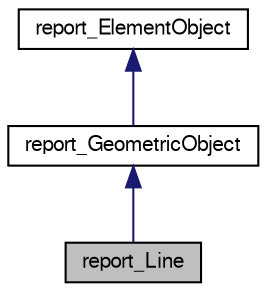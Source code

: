 digraph G
{
  edge [fontname="FreeSans",fontsize=10,labelfontname="FreeSans",labelfontsize=10];
  node [fontname="FreeSans",fontsize=10,shape=record];
  Node1 [label="report_Line",height=0.2,width=0.4,color="black", fillcolor="grey75", style="filled" fontcolor="black"];
  Node2 -> Node1 [dir=back,color="midnightblue",fontsize=10,style="solid",fontname="FreeSans"];
  Node2 [label="report_GeometricObject",height=0.2,width=0.4,color="black", fillcolor="white", style="filled",URL="$classreport__GeometricObject.html"];
  Node3 -> Node2 [dir=back,color="midnightblue",fontsize=10,style="solid",fontname="FreeSans"];
  Node3 [label="report_ElementObject",height=0.2,width=0.4,color="black", fillcolor="white", style="filled",URL="$classreport__ElementObject.html"];
}
